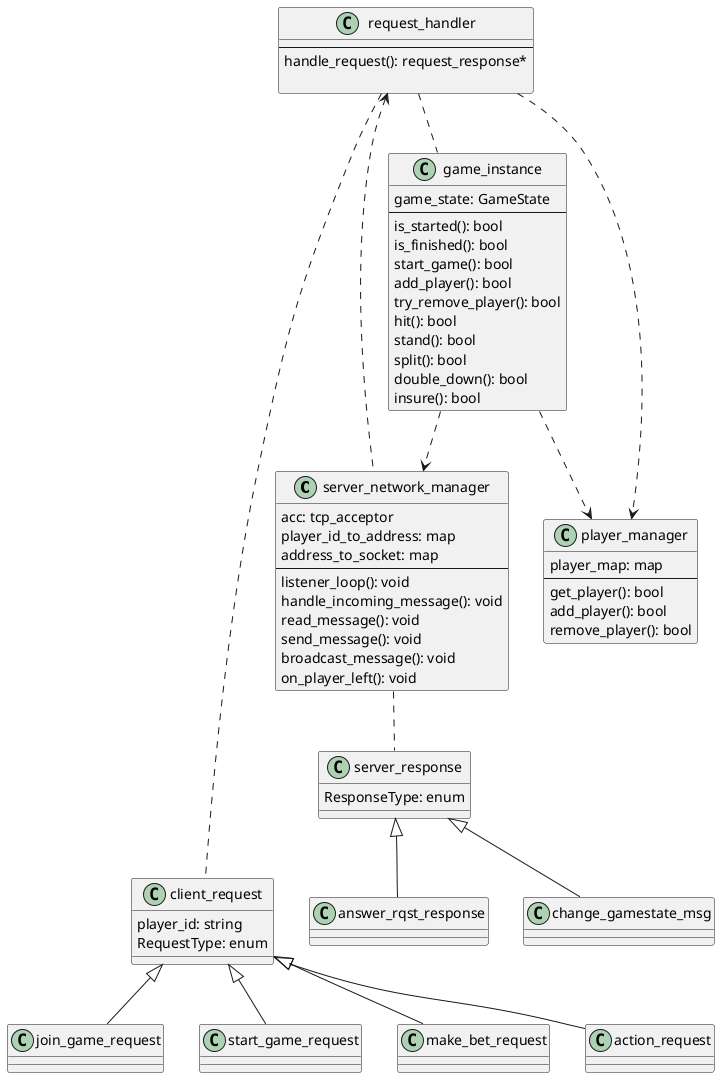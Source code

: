 @startuml

Class server_network_manager{
    acc: tcp_acceptor
    player_id_to_address: map
    address_to_socket: map
    --
    listener_loop(): void
    handle_incoming_message(): void
    read_message(): void
    send_message(): void
    broadcast_message(): void
    on_player_left(): void
}

Class player_manager{
    player_map: map
    --
    get_player(): bool
    add_player(): bool
    remove_player(): bool
}

Class game_instance{
    game_state: GameState
    --
    is_started(): bool  
    is_finished(): bool
    start_game(): bool
    add_player(): bool
    try_remove_player(): bool
    hit(): bool
    stand(): bool
    split(): bool
    double_down(): bool
    insure(): bool
}

Class request_handler{
    --
    handle_request(): request_response*

}


together {

class client_request{
player_id: string
RequestType: enum
}
client_request <|-- join_game_request
client_request <|-- start_game_request
client_request <|-- make_bet_request
client_request <|-- action_request
' client_request <|-- hit_request
' client_request <|-- stand_request
' client_request <|-- split_request
' client_request <|-- double_down_request
' client_request <|-- insure_request

' class action_request{
'    action_type: enum{hit, stand, split, double, insure}
'}
class server_response{
ResponseType: enum
}
server_response <|-down-  answer_rqst_response
server_response <|-down-  change_gamestate_msg

}

server_response .[hidden]. client_request



request_handler .. game_instance
request_handler ..> player_manager
request_handler <.. server_network_manager
game_instance ..> server_network_manager
game_instance ..> player_manager

request_handler .right. client_request
server_network_manager .. server_response


@enduml


